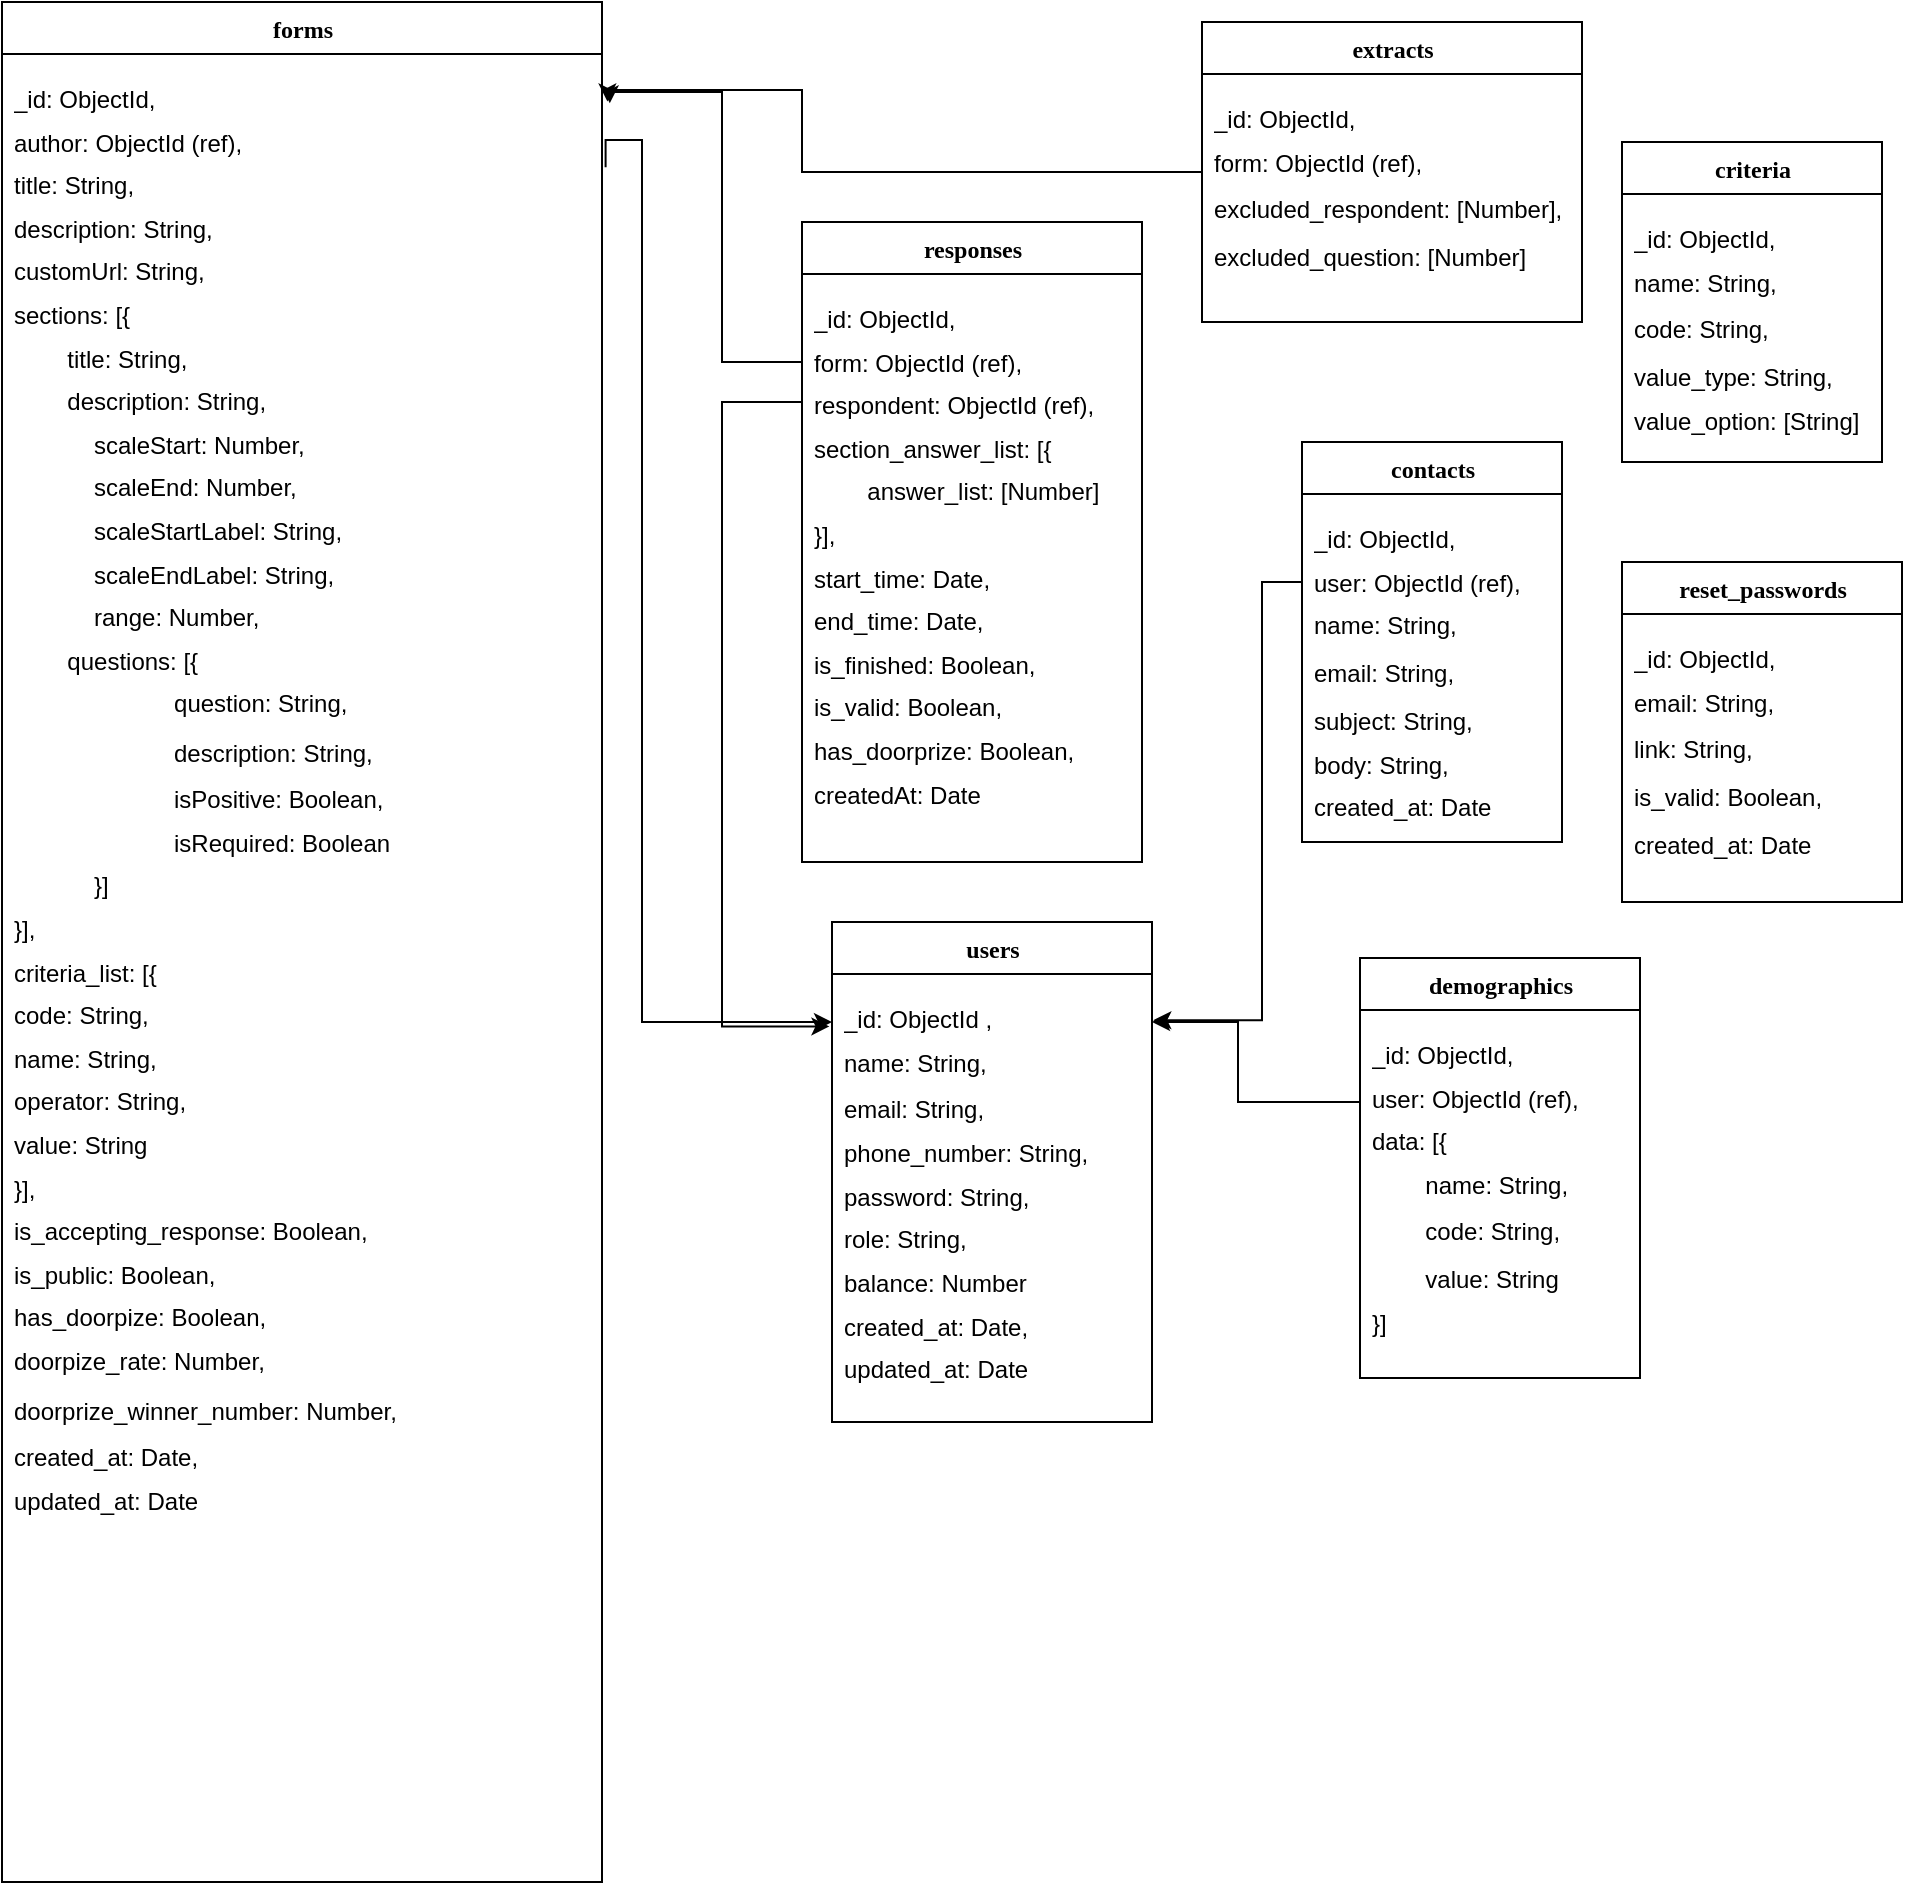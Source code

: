<mxfile version="18.0.6" type="device"><diagram name="Page-1" id="9f46799a-70d6-7492-0946-bef42562c5a5"><mxGraphModel dx="1008" dy="505" grid="1" gridSize="10" guides="1" tooltips="1" connect="1" arrows="1" fold="1" page="1" pageScale="1" pageWidth="1100" pageHeight="850" background="none" math="0" shadow="0"><root><mxCell id="0"/><mxCell id="1" parent="0"/><mxCell id="78961159f06e98e8-17" value="users" style="swimlane;html=1;fontStyle=1;align=center;verticalAlign=top;childLayout=stackLayout;horizontal=1;startSize=26;horizontalStack=0;resizeParent=1;resizeLast=0;collapsible=1;marginBottom=0;swimlaneFillColor=#ffffff;rounded=0;shadow=0;comic=0;labelBackgroundColor=none;strokeWidth=1;fillColor=none;fontFamily=Verdana;fontSize=12" parent="1" vertex="1"><mxGeometry x="425" y="680" width="160" height="250" as="geometry"/></mxCell><mxCell id="78961159f06e98e8-21" value="&lt;p style=&quot;line-height: 0.8&quot;&gt;_id: ObjectId ,&lt;/p&gt;&lt;p style=&quot;line-height: 0.8&quot;&gt;&lt;span&gt;name: String,&lt;/span&gt;&lt;/p&gt;&lt;p style=&quot;line-height: 1&quot;&gt;&lt;span style=&quot;line-height: 0.8&quot;&gt;email: String,&lt;/span&gt;&lt;/p&gt;&lt;p style=&quot;line-height: 0.8&quot;&gt;phone_number: String,&lt;/p&gt;&lt;p style=&quot;line-height: 0.8&quot;&gt;password: String,&lt;/p&gt;&lt;p style=&quot;line-height: 0.8&quot;&gt;role: String,&lt;/p&gt;&lt;p style=&quot;line-height: 0.8&quot;&gt;balance: Number&lt;/p&gt;&lt;p style=&quot;line-height: 0.8&quot;&gt;created_at: Date,&lt;/p&gt;&lt;p style=&quot;line-height: 0.8&quot;&gt;updated_at: Date&lt;/p&gt;" style="text;html=1;strokeColor=none;fillColor=none;align=left;verticalAlign=top;spacingLeft=4;spacingRight=4;whiteSpace=wrap;overflow=hidden;rotatable=0;points=[[0,0.5],[1,0.5]];portConstraint=eastwest;" parent="78961159f06e98e8-17" vertex="1"><mxGeometry y="26" width="160" height="224" as="geometry"/></mxCell><mxCell id="78961159f06e98e8-30" value="forms" style="swimlane;html=1;fontStyle=1;align=center;verticalAlign=top;childLayout=stackLayout;horizontal=1;startSize=26;horizontalStack=0;resizeParent=1;resizeLast=0;collapsible=1;marginBottom=0;swimlaneFillColor=#ffffff;rounded=0;shadow=0;comic=0;labelBackgroundColor=none;strokeWidth=1;fillColor=none;fontFamily=Verdana;fontSize=12" parent="1" vertex="1"><mxGeometry x="10" y="220" width="300" height="940" as="geometry"/></mxCell><mxCell id="whE-F-x-CHsNkC-mjhIh-18" value="&lt;p style=&quot;line-height: 0.8&quot;&gt;_id: ObjectId,&lt;/p&gt;&lt;p style=&quot;line-height: 0.8&quot;&gt;author: ObjectId (ref)&lt;span&gt;,&lt;/span&gt;&lt;/p&gt;&lt;p style=&quot;line-height: 0.8&quot;&gt;&lt;span&gt;title: String,&lt;/span&gt;&lt;/p&gt;&lt;p style=&quot;line-height: 0.8&quot;&gt;&lt;span&gt;description: String,&lt;/span&gt;&lt;/p&gt;&lt;p style=&quot;line-height: 0.8&quot;&gt;&lt;span&gt;customUrl: String,&lt;/span&gt;&lt;/p&gt;&lt;p style=&quot;line-height: 0.8&quot;&gt;&lt;span&gt;sections: [{&lt;/span&gt;&lt;/p&gt;&lt;p style=&quot;line-height: 0.8&quot;&gt;&lt;span style=&quot;background-color: initial;&quot;&gt;&lt;span style=&quot;white-space: pre;&quot;&gt;&#9;&lt;/span&gt;title: String,&lt;/span&gt;&lt;/p&gt;&lt;p style=&quot;line-height: 0.8&quot;&gt;&lt;span style=&quot;background-color: initial;&quot;&gt;&lt;span style=&quot;white-space: pre;&quot;&gt;&#9;&lt;/span&gt;description: String,&lt;/span&gt;&lt;/p&gt;&lt;blockquote style=&quot;margin: 0 0 0 40px; border: none; padding: 0px;&quot;&gt;&lt;p style=&quot;line-height: 0.8&quot;&gt;&lt;span&gt;scaleStart: Number,&lt;/span&gt;&lt;/p&gt;&lt;p style=&quot;line-height: 0.8&quot;&gt;&lt;span&gt;scaleEnd: Number,&lt;/span&gt;&lt;/p&gt;&lt;p style=&quot;line-height: 0.8&quot;&gt;&lt;span&gt;scaleStartLabel: String,&lt;/span&gt;&lt;/p&gt;&lt;p style=&quot;line-height: 0.8&quot;&gt;&lt;span&gt;scaleEndLabel: String,&lt;/span&gt;&lt;/p&gt;&lt;p style=&quot;line-height: 0.8&quot;&gt;range: Number,&lt;/p&gt;&lt;/blockquote&gt;&lt;p style=&quot;line-height: 0.8&quot;&gt;&lt;span style=&quot;&quot;&gt;&#9;&lt;/span&gt;&lt;span style=&quot;white-space: pre;&quot;&gt;&#9;&lt;/span&gt;questions: [{&lt;/p&gt;&lt;blockquote style=&quot;margin: 0 0 0 40px ; border: none ; padding: 0px&quot;&gt;&lt;blockquote style=&quot;margin: 0 0 0 40px ; border: none ; padding: 0px&quot;&gt;&lt;p style=&quot;line-height: 0.8&quot;&gt;&lt;span&gt;q&lt;/span&gt;uestion: String,&lt;/p&gt;&lt;/blockquote&gt;&lt;blockquote style=&quot;margin: 0 0 0 40px ; border: none ; padding: 0px&quot;&gt;description: String,&lt;p style=&quot;line-height: 0.8&quot;&gt;isPositive: Boolean,&lt;/p&gt;&lt;/blockquote&gt;&lt;blockquote style=&quot;margin: 0 0 0 40px ; border: none ; padding: 0px&quot;&gt;&lt;p style=&quot;line-height: 0.8&quot;&gt;isRequired: Boolean&lt;/p&gt;&lt;/blockquote&gt;&lt;/blockquote&gt;&lt;blockquote style=&quot;margin: 0 0 0 40px ; border: none ; padding: 0px&quot;&gt;&lt;p style=&quot;line-height: 0.8&quot;&gt;}]&lt;/p&gt;&lt;/blockquote&gt;&lt;p style=&quot;line-height: 0.8&quot;&gt;&lt;span&gt;}],&lt;/span&gt;&lt;/p&gt;&lt;p style=&quot;line-height: 0.8&quot;&gt;&lt;span&gt;criteria_list: [{&lt;/span&gt;&lt;/p&gt;&lt;p style=&quot;line-height: 0.8&quot;&gt;&lt;span&gt;&lt;span style=&quot;&quot;&gt;&#9;&lt;/span&gt;code: String,&lt;span style=&quot;&quot;&gt;&#9;&lt;/span&gt;&lt;/span&gt;&lt;/p&gt;&lt;p style=&quot;line-height: 0.8&quot;&gt;&lt;span&gt;&lt;span style=&quot;&quot;&gt;&#9;&lt;/span&gt;name: String,&lt;/span&gt;&lt;/p&gt;&lt;p style=&quot;line-height: 0.8&quot;&gt;&lt;span&gt;&lt;span style=&quot;&quot;&gt;&#9;&lt;/span&gt;operator: String,&lt;/span&gt;&lt;/p&gt;&lt;p style=&quot;line-height: 0.8&quot;&gt;&lt;span&gt;&lt;span style=&quot;&quot;&gt;&#9;&lt;/span&gt;value: String&lt;/span&gt;&lt;/p&gt;&lt;p style=&quot;line-height: 0.8&quot;&gt;&lt;span&gt;}],&lt;/span&gt;&lt;/p&gt;&lt;p style=&quot;line-height: 0.8&quot;&gt;&lt;span&gt;is_accepting_response: Boolean,&lt;/span&gt;&lt;/p&gt;&lt;p style=&quot;line-height: 0.8&quot;&gt;&lt;span&gt;is_public: Boolean,&lt;/span&gt;&lt;/p&gt;&lt;p style=&quot;line-height: 0.8&quot;&gt;&lt;span&gt;has_doorpize: Boolean,&lt;/span&gt;&lt;/p&gt;&lt;p style=&quot;line-height: 0.8&quot;&gt;&lt;span&gt;doorpize_rate: Number,&lt;/span&gt;&lt;/p&gt;doorprize_winner_number: Number,&lt;br&gt;&lt;p style=&quot;line-height: 0.8&quot;&gt;&lt;span&gt;created_at: Date,&lt;/span&gt;&lt;/p&gt;&lt;p style=&quot;line-height: 0.8&quot;&gt;&lt;span&gt;updated_at: Date&lt;/span&gt;&lt;/p&gt;" style="text;html=1;strokeColor=none;fillColor=none;align=left;verticalAlign=top;spacingLeft=4;spacingRight=4;whiteSpace=wrap;overflow=hidden;rotatable=0;points=[[0,0.5],[1,0.5]];portConstraint=eastwest;" parent="78961159f06e98e8-30" vertex="1"><mxGeometry y="26" width="300" height="914" as="geometry"/></mxCell><mxCell id="whE-F-x-CHsNkC-mjhIh-43" style="edgeStyle=orthogonalEdgeStyle;rounded=0;orthogonalLoop=1;jettySize=auto;html=1;entryX=1.004;entryY=0.103;entryDx=0;entryDy=0;entryPerimeter=0;" parent="1" source="78961159f06e98e8-43" target="78961159f06e98e8-21" edge="1"><mxGeometry relative="1" as="geometry"><Array as="points"><mxPoint x="640" y="510"/><mxPoint x="640" y="729"/></Array></mxGeometry></mxCell><mxCell id="78961159f06e98e8-43" value="contacts" style="swimlane;html=1;fontStyle=1;align=center;verticalAlign=top;childLayout=stackLayout;horizontal=1;startSize=26;horizontalStack=0;resizeParent=1;resizeLast=0;collapsible=1;marginBottom=0;swimlaneFillColor=#ffffff;rounded=0;shadow=0;comic=0;labelBackgroundColor=none;strokeWidth=1;fillColor=none;fontFamily=Verdana;fontSize=12" parent="1" vertex="1"><mxGeometry x="660" y="440" width="130" height="200" as="geometry"/></mxCell><mxCell id="whE-F-x-CHsNkC-mjhIh-19" value="&lt;p style=&quot;line-height: 0.8&quot;&gt;_id: ObjectId,&lt;/p&gt;&lt;p style=&quot;line-height: 0.8&quot;&gt;user: ObjectId (ref),&lt;/p&gt;&lt;p style=&quot;line-height: 0.8&quot;&gt;&lt;span&gt;name: String,&lt;/span&gt;&lt;/p&gt;&lt;p style=&quot;line-height: 1&quot;&gt;&lt;span style=&quot;line-height: 0.8&quot;&gt;email: String,&lt;/span&gt;&lt;/p&gt;&lt;p style=&quot;line-height: 1&quot;&gt;&lt;span&gt;subject: String,&lt;/span&gt;&lt;/p&gt;&lt;p style=&quot;line-height: 0.8&quot;&gt;body: String,&lt;/p&gt;&lt;p style=&quot;line-height: 0.8&quot;&gt;created_at: Date&lt;/p&gt;" style="text;html=1;strokeColor=none;fillColor=none;align=left;verticalAlign=top;spacingLeft=4;spacingRight=4;whiteSpace=wrap;overflow=hidden;rotatable=0;points=[[0,0.5],[1,0.5]];portConstraint=eastwest;" parent="78961159f06e98e8-43" vertex="1"><mxGeometry y="26" width="130" height="174" as="geometry"/></mxCell><mxCell id="whE-F-x-CHsNkC-mjhIh-21" value="criteria" style="swimlane;html=1;fontStyle=1;align=center;verticalAlign=top;childLayout=stackLayout;horizontal=1;startSize=26;horizontalStack=0;resizeParent=1;resizeLast=0;collapsible=1;marginBottom=0;swimlaneFillColor=#ffffff;rounded=0;shadow=0;comic=0;labelBackgroundColor=none;strokeWidth=1;fillColor=none;fontFamily=Verdana;fontSize=12" parent="1" vertex="1"><mxGeometry x="820" y="290" width="130" height="160" as="geometry"/></mxCell><mxCell id="whE-F-x-CHsNkC-mjhIh-22" value="&lt;p style=&quot;line-height: 0.8&quot;&gt;_id: ObjectId,&lt;/p&gt;&lt;p style=&quot;line-height: 0.8&quot;&gt;&lt;span&gt;name: String,&lt;/span&gt;&lt;br&gt;&lt;/p&gt;&lt;p style=&quot;line-height: 1&quot;&gt;&lt;span style=&quot;line-height: 0.8&quot;&gt;code: String,&lt;/span&gt;&lt;/p&gt;&lt;p style=&quot;line-height: 1&quot;&gt;&lt;span&gt;value_type: String,&lt;/span&gt;&lt;/p&gt;&lt;p style=&quot;line-height: 0.8&quot;&gt;value_option: [String]&lt;br&gt;&lt;/p&gt;" style="text;html=1;strokeColor=none;fillColor=none;align=left;verticalAlign=top;spacingLeft=4;spacingRight=4;whiteSpace=wrap;overflow=hidden;rotatable=0;points=[[0,0.5],[1,0.5]];portConstraint=eastwest;" parent="whE-F-x-CHsNkC-mjhIh-21" vertex="1"><mxGeometry y="26" width="130" height="134" as="geometry"/></mxCell><mxCell id="whE-F-x-CHsNkC-mjhIh-23" value="demographics" style="swimlane;html=1;fontStyle=1;align=center;verticalAlign=top;childLayout=stackLayout;horizontal=1;startSize=26;horizontalStack=0;resizeParent=1;resizeLast=0;collapsible=1;marginBottom=0;swimlaneFillColor=#ffffff;rounded=0;shadow=0;comic=0;labelBackgroundColor=none;strokeWidth=1;fillColor=none;fontFamily=Verdana;fontSize=12" parent="1" vertex="1"><mxGeometry x="689" y="698" width="140" height="210" as="geometry"/></mxCell><mxCell id="whE-F-x-CHsNkC-mjhIh-24" value="&lt;p style=&quot;line-height: 0.8&quot;&gt;_id: ObjectId,&lt;/p&gt;&lt;p style=&quot;line-height: 0.8&quot;&gt;&lt;span&gt;user: ObjectId (ref),&lt;/span&gt;&lt;/p&gt;&lt;p style=&quot;line-height: 0.8&quot;&gt;&lt;span&gt;data: [{&lt;/span&gt;&lt;/p&gt;&lt;p style=&quot;line-height: 0.8&quot;&gt;&lt;span style=&quot;white-space: pre&quot;&gt;&#9;&lt;/span&gt;name: String,&lt;br&gt;&lt;/p&gt;&lt;p style=&quot;line-height: 1&quot;&gt;&lt;span style=&quot;line-height: 0.8&quot;&gt;&lt;span style=&quot;white-space: pre&quot;&gt;&#9;&lt;/span&gt;code: String,&lt;/span&gt;&lt;/p&gt;&lt;p style=&quot;line-height: 1&quot;&gt;&lt;span style=&quot;white-space: pre&quot;&gt;&#9;&lt;/span&gt;value: String&lt;/p&gt;&lt;p style=&quot;line-height: 0.8&quot;&gt;&lt;span&gt;}]&lt;/span&gt;&lt;/p&gt;" style="text;html=1;strokeColor=none;fillColor=none;align=left;verticalAlign=top;spacingLeft=4;spacingRight=4;whiteSpace=wrap;overflow=hidden;rotatable=0;points=[[0,0.5],[1,0.5]];portConstraint=eastwest;" parent="whE-F-x-CHsNkC-mjhIh-23" vertex="1"><mxGeometry y="26" width="140" height="174" as="geometry"/></mxCell><mxCell id="whE-F-x-CHsNkC-mjhIh-36" style="edgeStyle=orthogonalEdgeStyle;rounded=0;orthogonalLoop=1;jettySize=auto;html=1;entryX=1.009;entryY=0.026;entryDx=0;entryDy=0;entryPerimeter=0;" parent="1" source="whE-F-x-CHsNkC-mjhIh-27" target="whE-F-x-CHsNkC-mjhIh-18" edge="1"><mxGeometry relative="1" as="geometry"><Array as="points"><mxPoint x="410" y="305"/><mxPoint x="410" y="264"/></Array></mxGeometry></mxCell><mxCell id="whE-F-x-CHsNkC-mjhIh-27" value="extracts" style="swimlane;html=1;fontStyle=1;align=center;verticalAlign=top;childLayout=stackLayout;horizontal=1;startSize=26;horizontalStack=0;resizeParent=1;resizeLast=0;collapsible=1;marginBottom=0;swimlaneFillColor=#ffffff;rounded=0;shadow=0;comic=0;labelBackgroundColor=none;strokeWidth=1;fillColor=none;fontFamily=Verdana;fontSize=12" parent="1" vertex="1"><mxGeometry x="610" y="230" width="190" height="150" as="geometry"/></mxCell><mxCell id="whE-F-x-CHsNkC-mjhIh-28" value="&lt;p style=&quot;line-height: 0.8&quot;&gt;_id: ObjectId,&lt;/p&gt;&lt;p style=&quot;line-height: 0.8&quot;&gt;&lt;span&gt;form: ObjectId (ref),&lt;/span&gt;&lt;br&gt;&lt;/p&gt;&lt;p style=&quot;line-height: 1&quot;&gt;excluded_respondent: [Number],&lt;/p&gt;&lt;p style=&quot;line-height: 1&quot;&gt;excluded_question: [Number]&lt;/p&gt;" style="text;html=1;strokeColor=none;fillColor=none;align=left;verticalAlign=top;spacingLeft=4;spacingRight=4;whiteSpace=wrap;overflow=hidden;rotatable=0;points=[[0,0.5],[1,0.5]];portConstraint=eastwest;" parent="whE-F-x-CHsNkC-mjhIh-27" vertex="1"><mxGeometry y="26" width="190" height="124" as="geometry"/></mxCell><mxCell id="whE-F-x-CHsNkC-mjhIh-29" value="reset_passwords" style="swimlane;html=1;fontStyle=1;align=center;verticalAlign=top;childLayout=stackLayout;horizontal=1;startSize=26;horizontalStack=0;resizeParent=1;resizeLast=0;collapsible=1;marginBottom=0;swimlaneFillColor=#ffffff;rounded=0;shadow=0;comic=0;labelBackgroundColor=none;strokeWidth=1;fillColor=none;fontFamily=Verdana;fontSize=12" parent="1" vertex="1"><mxGeometry x="820" y="500" width="140" height="170" as="geometry"/></mxCell><mxCell id="whE-F-x-CHsNkC-mjhIh-30" value="&lt;p style=&quot;line-height: 0.8&quot;&gt;_id: ObjectId,&lt;/p&gt;&lt;p style=&quot;line-height: 0.8&quot;&gt;&lt;span&gt;email: String,&lt;/span&gt;&lt;br&gt;&lt;/p&gt;&lt;p style=&quot;line-height: 1&quot;&gt;&lt;span style=&quot;line-height: 0.8&quot;&gt;link: String,&lt;/span&gt;&lt;/p&gt;&lt;p style=&quot;line-height: 1&quot;&gt;&lt;span&gt;is_valid: Boolean,&lt;/span&gt;&lt;/p&gt;&lt;p style=&quot;line-height: 1&quot;&gt;&lt;span&gt;created_at: Date&lt;/span&gt;&lt;/p&gt;" style="text;html=1;strokeColor=none;fillColor=none;align=left;verticalAlign=top;spacingLeft=4;spacingRight=4;whiteSpace=wrap;overflow=hidden;rotatable=0;points=[[0,0.5],[1,0.5]];portConstraint=eastwest;" parent="whE-F-x-CHsNkC-mjhIh-29" vertex="1"><mxGeometry y="26" width="140" height="144" as="geometry"/></mxCell><mxCell id="whE-F-x-CHsNkC-mjhIh-31" value="responses" style="swimlane;html=1;fontStyle=1;align=center;verticalAlign=top;childLayout=stackLayout;horizontal=1;startSize=26;horizontalStack=0;resizeParent=1;resizeLast=0;collapsible=1;marginBottom=0;swimlaneFillColor=#ffffff;rounded=0;shadow=0;comic=0;labelBackgroundColor=none;strokeWidth=1;fillColor=none;fontFamily=Verdana;fontSize=12" parent="1" vertex="1"><mxGeometry x="410" y="330" width="170" height="320" as="geometry"/></mxCell><mxCell id="whE-F-x-CHsNkC-mjhIh-32" value="&lt;p style=&quot;line-height: 0.8&quot;&gt;_id: ObjectId,&lt;/p&gt;&lt;p style=&quot;line-height: 0.8&quot;&gt;form: ObjectId (ref),&lt;/p&gt;&lt;p style=&quot;line-height: 0.8&quot;&gt;respondent: ObjectId (ref),&lt;/p&gt;&lt;p style=&quot;line-height: 0.8&quot;&gt;section_answer_list: [{&lt;/p&gt;&lt;p style=&quot;line-height: 0.8&quot;&gt;&lt;span style=&quot;white-space: pre&quot;&gt;&#9;&lt;/span&gt;answer_list: [Number]&lt;br&gt;&lt;/p&gt;&lt;p style=&quot;line-height: 0.8&quot;&gt;}],&lt;/p&gt;&lt;p style=&quot;line-height: 0.8&quot;&gt;start_time: Date,&lt;/p&gt;&lt;p style=&quot;line-height: 0.8&quot;&gt;end_time: Date,&lt;/p&gt;&lt;p style=&quot;line-height: 0.8&quot;&gt;is_finished: Boolean,&lt;/p&gt;&lt;p style=&quot;line-height: 0.8&quot;&gt;is_valid: Boolean,&lt;/p&gt;&lt;p style=&quot;line-height: 0.8&quot;&gt;has_doorprize: Boolean,&lt;/p&gt;&lt;p style=&quot;line-height: 0.8&quot;&gt;createdAt: Date&lt;/p&gt;" style="text;html=1;strokeColor=none;fillColor=none;align=left;verticalAlign=top;spacingLeft=4;spacingRight=4;whiteSpace=wrap;overflow=hidden;rotatable=0;points=[[0,0.5],[1,0.5]];portConstraint=eastwest;" parent="whE-F-x-CHsNkC-mjhIh-31" vertex="1"><mxGeometry y="26" width="170" height="284" as="geometry"/></mxCell><mxCell id="whE-F-x-CHsNkC-mjhIh-35" style="edgeStyle=orthogonalEdgeStyle;rounded=0;orthogonalLoop=1;jettySize=auto;html=1;exitX=1.006;exitY=0.062;exitDx=0;exitDy=0;exitPerimeter=0;" parent="1" source="whE-F-x-CHsNkC-mjhIh-18" target="78961159f06e98e8-21" edge="1"><mxGeometry relative="1" as="geometry"><Array as="points"><mxPoint x="330" y="289"/><mxPoint x="330" y="730"/></Array></mxGeometry></mxCell><mxCell id="whE-F-x-CHsNkC-mjhIh-37" style="edgeStyle=orthogonalEdgeStyle;rounded=0;orthogonalLoop=1;jettySize=auto;html=1;entryX=1.013;entryY=0.027;entryDx=0;entryDy=0;entryPerimeter=0;" parent="1" source="whE-F-x-CHsNkC-mjhIh-32" target="whE-F-x-CHsNkC-mjhIh-18" edge="1"><mxGeometry relative="1" as="geometry"><Array as="points"><mxPoint x="370" y="400"/><mxPoint x="370" y="265"/></Array></mxGeometry></mxCell><mxCell id="whE-F-x-CHsNkC-mjhIh-42" style="edgeStyle=orthogonalEdgeStyle;rounded=0;orthogonalLoop=1;jettySize=auto;html=1;" parent="1" source="whE-F-x-CHsNkC-mjhIh-24" edge="1"><mxGeometry relative="1" as="geometry"><mxPoint x="585" y="730" as="targetPoint"/><Array as="points"><mxPoint x="628" y="770"/><mxPoint x="628" y="730"/></Array></mxGeometry></mxCell><mxCell id="whE-F-x-CHsNkC-mjhIh-44" style="edgeStyle=orthogonalEdgeStyle;rounded=0;orthogonalLoop=1;jettySize=auto;html=1;entryX=-0.008;entryY=0.117;entryDx=0;entryDy=0;entryPerimeter=0;" parent="1" source="whE-F-x-CHsNkC-mjhIh-32" target="78961159f06e98e8-21" edge="1"><mxGeometry relative="1" as="geometry"><Array as="points"><mxPoint x="370" y="420"/><mxPoint x="370" y="732"/></Array></mxGeometry></mxCell></root></mxGraphModel></diagram></mxfile>